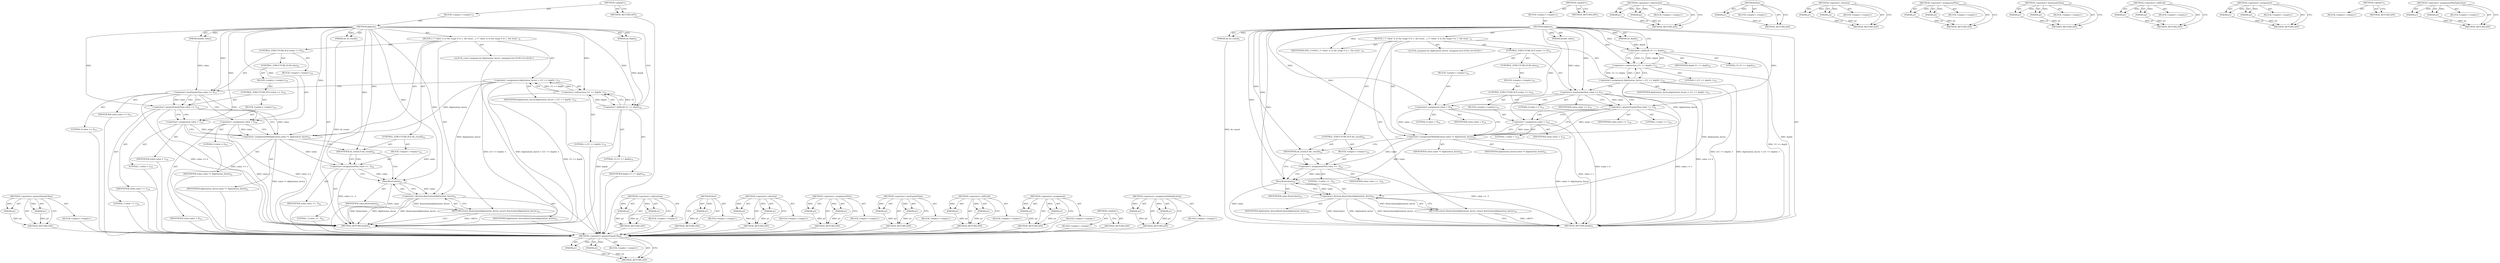 digraph "&lt;operator&gt;.assignmentMultiplication" {
vulnerable_95 [label=<(METHOD,&lt;operator&gt;.greaterEqualsThan)>];
vulnerable_96 [label=<(PARAM,p1)>];
vulnerable_97 [label=<(PARAM,p2)>];
vulnerable_98 [label=<(BLOCK,&lt;empty&gt;,&lt;empty&gt;)>];
vulnerable_99 [label=<(METHOD_RETURN,ANY)>];
vulnerable_6 [label=<(METHOD,&lt;global&gt;)<SUB>1</SUB>>];
vulnerable_7 [label=<(BLOCK,&lt;empty&gt;,&lt;empty&gt;)<SUB>1</SUB>>];
vulnerable_8 [label=<(METHOD,digitize)<SUB>1</SUB>>];
vulnerable_9 [label=<(PARAM,double value)<SUB>1</SUB>>];
vulnerable_10 [label=<(PARAM,int depth)<SUB>1</SUB>>];
vulnerable_11 [label=<(PARAM,int do_round)<SUB>1</SUB>>];
vulnerable_12 [label=<(BLOCK,{
 /* 'value' is in the range 0 to 1, the resul...,{
 /* 'value' is in the range 0 to 1, the resul...)<SUB>2</SUB>>];
vulnerable_13 [label=<(IDENTIFIER,PNG_CONST,{
 /* 'value' is in the range 0 to 1, the resul...)<SUB>10</SUB>>];
vulnerable_14 [label="<(LOCAL,unsigned int digitization_factor: unsigned int)<SUB>10</SUB>>"];
vulnerable_15 [label=<(&lt;operator&gt;.assignment,digitization_factor = (1U &lt;&lt; depth) -1)<SUB>10</SUB>>];
vulnerable_16 [label=<(IDENTIFIER,digitization_factor,digitization_factor = (1U &lt;&lt; depth) -1)<SUB>10</SUB>>];
vulnerable_17 [label=<(&lt;operator&gt;.subtraction,(1U &lt;&lt; depth) -1)<SUB>10</SUB>>];
vulnerable_18 [label=<(&lt;operator&gt;.shiftLeft,1U &lt;&lt; depth)<SUB>10</SUB>>];
vulnerable_19 [label=<(LITERAL,1U,1U &lt;&lt; depth)<SUB>10</SUB>>];
vulnerable_20 [label=<(IDENTIFIER,depth,1U &lt;&lt; depth)<SUB>10</SUB>>];
vulnerable_21 [label=<(LITERAL,1,(1U &lt;&lt; depth) -1)<SUB>10</SUB>>];
vulnerable_22 [label=<(CONTROL_STRUCTURE,IF,if (value &lt;= 0))<SUB>15</SUB>>];
vulnerable_23 [label=<(&lt;operator&gt;.lessEqualsThan,value &lt;= 0)<SUB>15</SUB>>];
vulnerable_24 [label=<(IDENTIFIER,value,value &lt;= 0)<SUB>15</SUB>>];
vulnerable_25 [label=<(LITERAL,0,value &lt;= 0)<SUB>15</SUB>>];
vulnerable_26 [label=<(BLOCK,&lt;empty&gt;,&lt;empty&gt;)<SUB>16</SUB>>];
vulnerable_27 [label=<(&lt;operator&gt;.assignment,value = 0)<SUB>16</SUB>>];
vulnerable_28 [label=<(IDENTIFIER,value,value = 0)<SUB>16</SUB>>];
vulnerable_29 [label=<(LITERAL,0,value = 0)<SUB>16</SUB>>];
vulnerable_30 [label=<(CONTROL_STRUCTURE,ELSE,else)<SUB>18</SUB>>];
vulnerable_31 [label=<(BLOCK,&lt;empty&gt;,&lt;empty&gt;)<SUB>18</SUB>>];
vulnerable_32 [label=<(CONTROL_STRUCTURE,IF,if (value &gt;= 1))<SUB>18</SUB>>];
vulnerable_33 [label=<(&lt;operator&gt;.greaterEqualsThan,value &gt;= 1)<SUB>18</SUB>>];
vulnerable_34 [label=<(IDENTIFIER,value,value &gt;= 1)<SUB>18</SUB>>];
vulnerable_35 [label=<(LITERAL,1,value &gt;= 1)<SUB>18</SUB>>];
vulnerable_36 [label=<(BLOCK,&lt;empty&gt;,&lt;empty&gt;)<SUB>19</SUB>>];
vulnerable_37 [label=<(&lt;operator&gt;.assignment,value = 1)<SUB>19</SUB>>];
vulnerable_38 [label=<(IDENTIFIER,value,value = 1)<SUB>19</SUB>>];
vulnerable_39 [label=<(LITERAL,1,value = 1)<SUB>19</SUB>>];
vulnerable_40 [label=<(&lt;operator&gt;.assignmentMultiplication,value *= digitization_factor)<SUB>21</SUB>>];
vulnerable_41 [label=<(IDENTIFIER,value,value *= digitization_factor)<SUB>21</SUB>>];
vulnerable_42 [label=<(IDENTIFIER,digitization_factor,value *= digitization_factor)<SUB>21</SUB>>];
vulnerable_43 [label=<(CONTROL_STRUCTURE,IF,if (do_round))<SUB>22</SUB>>];
vulnerable_44 [label=<(IDENTIFIER,do_round,if (do_round))<SUB>22</SUB>>];
vulnerable_45 [label=<(BLOCK,&lt;empty&gt;,&lt;empty&gt;)<SUB>22</SUB>>];
vulnerable_46 [label=<(&lt;operator&gt;.assignmentPlus,value += .5)<SUB>22</SUB>>];
vulnerable_47 [label=<(IDENTIFIER,value,value += .5)<SUB>22</SUB>>];
vulnerable_48 [label=<(LITERAL,.5,value += .5)<SUB>22</SUB>>];
vulnerable_49 [label=<(RETURN,return floor(value)/digitization_factor;,return floor(value)/digitization_factor;)<SUB>23</SUB>>];
vulnerable_50 [label=<(&lt;operator&gt;.division,floor(value)/digitization_factor)<SUB>23</SUB>>];
vulnerable_51 [label=<(floor,floor(value))<SUB>23</SUB>>];
vulnerable_52 [label=<(IDENTIFIER,value,floor(value))<SUB>23</SUB>>];
vulnerable_53 [label=<(IDENTIFIER,digitization_factor,floor(value)/digitization_factor)<SUB>23</SUB>>];
vulnerable_54 [label=<(METHOD_RETURN,double)<SUB>1</SUB>>];
vulnerable_56 [label=<(METHOD_RETURN,ANY)<SUB>1</SUB>>];
vulnerable_80 [label=<(METHOD,&lt;operator&gt;.subtraction)>];
vulnerable_81 [label=<(PARAM,p1)>];
vulnerable_82 [label=<(PARAM,p2)>];
vulnerable_83 [label=<(BLOCK,&lt;empty&gt;,&lt;empty&gt;)>];
vulnerable_84 [label=<(METHOD_RETURN,ANY)>];
vulnerable_115 [label=<(METHOD,floor)>];
vulnerable_116 [label=<(PARAM,p1)>];
vulnerable_117 [label=<(BLOCK,&lt;empty&gt;,&lt;empty&gt;)>];
vulnerable_118 [label=<(METHOD_RETURN,ANY)>];
vulnerable_110 [label=<(METHOD,&lt;operator&gt;.division)>];
vulnerable_111 [label=<(PARAM,p1)>];
vulnerable_112 [label=<(PARAM,p2)>];
vulnerable_113 [label=<(BLOCK,&lt;empty&gt;,&lt;empty&gt;)>];
vulnerable_114 [label=<(METHOD_RETURN,ANY)>];
vulnerable_105 [label=<(METHOD,&lt;operator&gt;.assignmentPlus)>];
vulnerable_106 [label=<(PARAM,p1)>];
vulnerable_107 [label=<(PARAM,p2)>];
vulnerable_108 [label=<(BLOCK,&lt;empty&gt;,&lt;empty&gt;)>];
vulnerable_109 [label=<(METHOD_RETURN,ANY)>];
vulnerable_90 [label=<(METHOD,&lt;operator&gt;.lessEqualsThan)>];
vulnerable_91 [label=<(PARAM,p1)>];
vulnerable_92 [label=<(PARAM,p2)>];
vulnerable_93 [label=<(BLOCK,&lt;empty&gt;,&lt;empty&gt;)>];
vulnerable_94 [label=<(METHOD_RETURN,ANY)>];
vulnerable_85 [label=<(METHOD,&lt;operator&gt;.shiftLeft)>];
vulnerable_86 [label=<(PARAM,p1)>];
vulnerable_87 [label=<(PARAM,p2)>];
vulnerable_88 [label=<(BLOCK,&lt;empty&gt;,&lt;empty&gt;)>];
vulnerable_89 [label=<(METHOD_RETURN,ANY)>];
vulnerable_75 [label=<(METHOD,&lt;operator&gt;.assignment)>];
vulnerable_76 [label=<(PARAM,p1)>];
vulnerable_77 [label=<(PARAM,p2)>];
vulnerable_78 [label=<(BLOCK,&lt;empty&gt;,&lt;empty&gt;)>];
vulnerable_79 [label=<(METHOD_RETURN,ANY)>];
vulnerable_69 [label=<(METHOD,&lt;global&gt;)<SUB>1</SUB>>];
vulnerable_70 [label=<(BLOCK,&lt;empty&gt;,&lt;empty&gt;)>];
vulnerable_71 [label=<(METHOD_RETURN,ANY)>];
vulnerable_100 [label=<(METHOD,&lt;operator&gt;.assignmentMultiplication)>];
vulnerable_101 [label=<(PARAM,p1)>];
vulnerable_102 [label=<(PARAM,p2)>];
vulnerable_103 [label=<(BLOCK,&lt;empty&gt;,&lt;empty&gt;)>];
vulnerable_104 [label=<(METHOD_RETURN,ANY)>];
fixed_94 [label=<(METHOD,&lt;operator&gt;.greaterEqualsThan)>];
fixed_95 [label=<(PARAM,p1)>];
fixed_96 [label=<(PARAM,p2)>];
fixed_97 [label=<(BLOCK,&lt;empty&gt;,&lt;empty&gt;)>];
fixed_98 [label=<(METHOD_RETURN,ANY)>];
fixed_6 [label=<(METHOD,&lt;global&gt;)<SUB>1</SUB>>];
fixed_7 [label=<(BLOCK,&lt;empty&gt;,&lt;empty&gt;)<SUB>1</SUB>>];
fixed_8 [label=<(METHOD,digitize)<SUB>1</SUB>>];
fixed_9 [label=<(PARAM,double value)<SUB>1</SUB>>];
fixed_10 [label=<(PARAM,int depth)<SUB>1</SUB>>];
fixed_11 [label=<(PARAM,int do_round)<SUB>1</SUB>>];
fixed_12 [label=<(BLOCK,{
 /* 'value' is in the range 0 to 1, the resul...,{
 /* 'value' is in the range 0 to 1, the resul...)<SUB>2</SUB>>];
fixed_13 [label="<(LOCAL,const unsigned int digitization_factor: unsigned int)<SUB>10</SUB>>"];
fixed_14 [label=<(&lt;operator&gt;.assignment,digitization_factor = (1U &lt;&lt; depth) -1)<SUB>10</SUB>>];
fixed_15 [label=<(IDENTIFIER,digitization_factor,digitization_factor = (1U &lt;&lt; depth) -1)<SUB>10</SUB>>];
fixed_16 [label=<(&lt;operator&gt;.subtraction,(1U &lt;&lt; depth) -1)<SUB>10</SUB>>];
fixed_17 [label=<(&lt;operator&gt;.shiftLeft,1U &lt;&lt; depth)<SUB>10</SUB>>];
fixed_18 [label=<(LITERAL,1U,1U &lt;&lt; depth)<SUB>10</SUB>>];
fixed_19 [label=<(IDENTIFIER,depth,1U &lt;&lt; depth)<SUB>10</SUB>>];
fixed_20 [label=<(LITERAL,1,(1U &lt;&lt; depth) -1)<SUB>10</SUB>>];
fixed_21 [label=<(CONTROL_STRUCTURE,IF,if (value &lt;= 0))<SUB>15</SUB>>];
fixed_22 [label=<(&lt;operator&gt;.lessEqualsThan,value &lt;= 0)<SUB>15</SUB>>];
fixed_23 [label=<(IDENTIFIER,value,value &lt;= 0)<SUB>15</SUB>>];
fixed_24 [label=<(LITERAL,0,value &lt;= 0)<SUB>15</SUB>>];
fixed_25 [label=<(BLOCK,&lt;empty&gt;,&lt;empty&gt;)<SUB>16</SUB>>];
fixed_26 [label=<(&lt;operator&gt;.assignment,value = 0)<SUB>16</SUB>>];
fixed_27 [label=<(IDENTIFIER,value,value = 0)<SUB>16</SUB>>];
fixed_28 [label=<(LITERAL,0,value = 0)<SUB>16</SUB>>];
fixed_29 [label=<(CONTROL_STRUCTURE,ELSE,else)<SUB>18</SUB>>];
fixed_30 [label=<(BLOCK,&lt;empty&gt;,&lt;empty&gt;)<SUB>18</SUB>>];
fixed_31 [label=<(CONTROL_STRUCTURE,IF,if (value &gt;= 1))<SUB>18</SUB>>];
fixed_32 [label=<(&lt;operator&gt;.greaterEqualsThan,value &gt;= 1)<SUB>18</SUB>>];
fixed_33 [label=<(IDENTIFIER,value,value &gt;= 1)<SUB>18</SUB>>];
fixed_34 [label=<(LITERAL,1,value &gt;= 1)<SUB>18</SUB>>];
fixed_35 [label=<(BLOCK,&lt;empty&gt;,&lt;empty&gt;)<SUB>19</SUB>>];
fixed_36 [label=<(&lt;operator&gt;.assignment,value = 1)<SUB>19</SUB>>];
fixed_37 [label=<(IDENTIFIER,value,value = 1)<SUB>19</SUB>>];
fixed_38 [label=<(LITERAL,1,value = 1)<SUB>19</SUB>>];
fixed_39 [label=<(&lt;operator&gt;.assignmentMultiplication,value *= digitization_factor)<SUB>21</SUB>>];
fixed_40 [label=<(IDENTIFIER,value,value *= digitization_factor)<SUB>21</SUB>>];
fixed_41 [label=<(IDENTIFIER,digitization_factor,value *= digitization_factor)<SUB>21</SUB>>];
fixed_42 [label=<(CONTROL_STRUCTURE,IF,if (do_round))<SUB>22</SUB>>];
fixed_43 [label=<(IDENTIFIER,do_round,if (do_round))<SUB>22</SUB>>];
fixed_44 [label=<(BLOCK,&lt;empty&gt;,&lt;empty&gt;)<SUB>22</SUB>>];
fixed_45 [label=<(&lt;operator&gt;.assignmentPlus,value += .5)<SUB>22</SUB>>];
fixed_46 [label=<(IDENTIFIER,value,value += .5)<SUB>22</SUB>>];
fixed_47 [label=<(LITERAL,.5,value += .5)<SUB>22</SUB>>];
fixed_48 [label=<(RETURN,return floor(value)/digitization_factor;,return floor(value)/digitization_factor;)<SUB>23</SUB>>];
fixed_49 [label=<(&lt;operator&gt;.division,floor(value)/digitization_factor)<SUB>23</SUB>>];
fixed_50 [label=<(floor,floor(value))<SUB>23</SUB>>];
fixed_51 [label=<(IDENTIFIER,value,floor(value))<SUB>23</SUB>>];
fixed_52 [label=<(IDENTIFIER,digitization_factor,floor(value)/digitization_factor)<SUB>23</SUB>>];
fixed_53 [label=<(METHOD_RETURN,double)<SUB>1</SUB>>];
fixed_55 [label=<(METHOD_RETURN,ANY)<SUB>1</SUB>>];
fixed_79 [label=<(METHOD,&lt;operator&gt;.subtraction)>];
fixed_80 [label=<(PARAM,p1)>];
fixed_81 [label=<(PARAM,p2)>];
fixed_82 [label=<(BLOCK,&lt;empty&gt;,&lt;empty&gt;)>];
fixed_83 [label=<(METHOD_RETURN,ANY)>];
fixed_114 [label=<(METHOD,floor)>];
fixed_115 [label=<(PARAM,p1)>];
fixed_116 [label=<(BLOCK,&lt;empty&gt;,&lt;empty&gt;)>];
fixed_117 [label=<(METHOD_RETURN,ANY)>];
fixed_109 [label=<(METHOD,&lt;operator&gt;.division)>];
fixed_110 [label=<(PARAM,p1)>];
fixed_111 [label=<(PARAM,p2)>];
fixed_112 [label=<(BLOCK,&lt;empty&gt;,&lt;empty&gt;)>];
fixed_113 [label=<(METHOD_RETURN,ANY)>];
fixed_104 [label=<(METHOD,&lt;operator&gt;.assignmentPlus)>];
fixed_105 [label=<(PARAM,p1)>];
fixed_106 [label=<(PARAM,p2)>];
fixed_107 [label=<(BLOCK,&lt;empty&gt;,&lt;empty&gt;)>];
fixed_108 [label=<(METHOD_RETURN,ANY)>];
fixed_89 [label=<(METHOD,&lt;operator&gt;.lessEqualsThan)>];
fixed_90 [label=<(PARAM,p1)>];
fixed_91 [label=<(PARAM,p2)>];
fixed_92 [label=<(BLOCK,&lt;empty&gt;,&lt;empty&gt;)>];
fixed_93 [label=<(METHOD_RETURN,ANY)>];
fixed_84 [label=<(METHOD,&lt;operator&gt;.shiftLeft)>];
fixed_85 [label=<(PARAM,p1)>];
fixed_86 [label=<(PARAM,p2)>];
fixed_87 [label=<(BLOCK,&lt;empty&gt;,&lt;empty&gt;)>];
fixed_88 [label=<(METHOD_RETURN,ANY)>];
fixed_74 [label=<(METHOD,&lt;operator&gt;.assignment)>];
fixed_75 [label=<(PARAM,p1)>];
fixed_76 [label=<(PARAM,p2)>];
fixed_77 [label=<(BLOCK,&lt;empty&gt;,&lt;empty&gt;)>];
fixed_78 [label=<(METHOD_RETURN,ANY)>];
fixed_68 [label=<(METHOD,&lt;global&gt;)<SUB>1</SUB>>];
fixed_69 [label=<(BLOCK,&lt;empty&gt;,&lt;empty&gt;)>];
fixed_70 [label=<(METHOD_RETURN,ANY)>];
fixed_99 [label=<(METHOD,&lt;operator&gt;.assignmentMultiplication)>];
fixed_100 [label=<(PARAM,p1)>];
fixed_101 [label=<(PARAM,p2)>];
fixed_102 [label=<(BLOCK,&lt;empty&gt;,&lt;empty&gt;)>];
fixed_103 [label=<(METHOD_RETURN,ANY)>];
vulnerable_95 -> vulnerable_96  [key=0, label="AST: "];
vulnerable_95 -> vulnerable_96  [key=1, label="DDG: "];
vulnerable_95 -> vulnerable_98  [key=0, label="AST: "];
vulnerable_95 -> vulnerable_97  [key=0, label="AST: "];
vulnerable_95 -> vulnerable_97  [key=1, label="DDG: "];
vulnerable_95 -> vulnerable_99  [key=0, label="AST: "];
vulnerable_95 -> vulnerable_99  [key=1, label="CFG: "];
vulnerable_96 -> vulnerable_99  [key=0, label="DDG: p1"];
vulnerable_97 -> vulnerable_99  [key=0, label="DDG: p2"];
vulnerable_6 -> vulnerable_7  [key=0, label="AST: "];
vulnerable_6 -> vulnerable_56  [key=0, label="AST: "];
vulnerable_6 -> vulnerable_56  [key=1, label="CFG: "];
vulnerable_7 -> vulnerable_8  [key=0, label="AST: "];
vulnerable_8 -> vulnerable_9  [key=0, label="AST: "];
vulnerable_8 -> vulnerable_9  [key=1, label="DDG: "];
vulnerable_8 -> vulnerable_10  [key=0, label="AST: "];
vulnerable_8 -> vulnerable_10  [key=1, label="DDG: "];
vulnerable_8 -> vulnerable_11  [key=0, label="AST: "];
vulnerable_8 -> vulnerable_11  [key=1, label="DDG: "];
vulnerable_8 -> vulnerable_12  [key=0, label="AST: "];
vulnerable_8 -> vulnerable_54  [key=0, label="AST: "];
vulnerable_8 -> vulnerable_18  [key=0, label="CFG: "];
vulnerable_8 -> vulnerable_18  [key=1, label="DDG: "];
vulnerable_8 -> vulnerable_13  [key=0, label="DDG: "];
vulnerable_8 -> vulnerable_40  [key=0, label="DDG: "];
vulnerable_8 -> vulnerable_44  [key=0, label="DDG: "];
vulnerable_8 -> vulnerable_17  [key=0, label="DDG: "];
vulnerable_8 -> vulnerable_23  [key=0, label="DDG: "];
vulnerable_8 -> vulnerable_27  [key=0, label="DDG: "];
vulnerable_8 -> vulnerable_46  [key=0, label="DDG: "];
vulnerable_8 -> vulnerable_50  [key=0, label="DDG: "];
vulnerable_8 -> vulnerable_51  [key=0, label="DDG: "];
vulnerable_8 -> vulnerable_33  [key=0, label="DDG: "];
vulnerable_8 -> vulnerable_37  [key=0, label="DDG: "];
vulnerable_9 -> vulnerable_23  [key=0, label="DDG: value"];
vulnerable_10 -> vulnerable_18  [key=0, label="DDG: depth"];
vulnerable_11 -> vulnerable_54  [key=0, label="DDG: do_round"];
vulnerable_12 -> vulnerable_13  [key=0, label="AST: "];
vulnerable_12 -> vulnerable_14  [key=0, label="AST: "];
vulnerable_12 -> vulnerable_15  [key=0, label="AST: "];
vulnerable_12 -> vulnerable_22  [key=0, label="AST: "];
vulnerable_12 -> vulnerable_40  [key=0, label="AST: "];
vulnerable_12 -> vulnerable_43  [key=0, label="AST: "];
vulnerable_12 -> vulnerable_49  [key=0, label="AST: "];
vulnerable_15 -> vulnerable_16  [key=0, label="AST: "];
vulnerable_15 -> vulnerable_17  [key=0, label="AST: "];
vulnerable_15 -> vulnerable_23  [key=0, label="CFG: "];
vulnerable_15 -> vulnerable_54  [key=0, label="DDG: (1U &lt;&lt; depth) -1"];
vulnerable_15 -> vulnerable_54  [key=1, label="DDG: digitization_factor = (1U &lt;&lt; depth) -1"];
vulnerable_15 -> vulnerable_40  [key=0, label="DDG: digitization_factor"];
vulnerable_15 -> vulnerable_50  [key=0, label="DDG: digitization_factor"];
vulnerable_17 -> vulnerable_18  [key=0, label="AST: "];
vulnerable_17 -> vulnerable_21  [key=0, label="AST: "];
vulnerable_17 -> vulnerable_15  [key=0, label="CFG: "];
vulnerable_17 -> vulnerable_15  [key=1, label="DDG: 1U &lt;&lt; depth"];
vulnerable_17 -> vulnerable_15  [key=2, label="DDG: 1"];
vulnerable_17 -> vulnerable_54  [key=0, label="DDG: 1U &lt;&lt; depth"];
vulnerable_18 -> vulnerable_19  [key=0, label="AST: "];
vulnerable_18 -> vulnerable_20  [key=0, label="AST: "];
vulnerable_18 -> vulnerable_17  [key=0, label="CFG: "];
vulnerable_18 -> vulnerable_17  [key=1, label="DDG: 1U"];
vulnerable_18 -> vulnerable_17  [key=2, label="DDG: depth"];
vulnerable_18 -> vulnerable_54  [key=0, label="DDG: depth"];
vulnerable_22 -> vulnerable_23  [key=0, label="AST: "];
vulnerable_22 -> vulnerable_26  [key=0, label="AST: "];
vulnerable_22 -> vulnerable_30  [key=0, label="AST: "];
vulnerable_23 -> vulnerable_24  [key=0, label="AST: "];
vulnerable_23 -> vulnerable_25  [key=0, label="AST: "];
vulnerable_23 -> vulnerable_27  [key=0, label="CFG: "];
vulnerable_23 -> vulnerable_27  [key=1, label="CDG: "];
vulnerable_23 -> vulnerable_33  [key=0, label="CFG: "];
vulnerable_23 -> vulnerable_33  [key=1, label="DDG: value"];
vulnerable_23 -> vulnerable_33  [key=2, label="CDG: "];
vulnerable_23 -> vulnerable_54  [key=0, label="DDG: value &lt;= 0"];
vulnerable_26 -> vulnerable_27  [key=0, label="AST: "];
vulnerable_27 -> vulnerable_28  [key=0, label="AST: "];
vulnerable_27 -> vulnerable_29  [key=0, label="AST: "];
vulnerable_27 -> vulnerable_40  [key=0, label="CFG: "];
vulnerable_27 -> vulnerable_40  [key=1, label="DDG: value"];
vulnerable_27 -> vulnerable_54  [key=0, label="DDG: value = 0"];
vulnerable_30 -> vulnerable_31  [key=0, label="AST: "];
vulnerable_31 -> vulnerable_32  [key=0, label="AST: "];
vulnerable_32 -> vulnerable_33  [key=0, label="AST: "];
vulnerable_32 -> vulnerable_36  [key=0, label="AST: "];
vulnerable_33 -> vulnerable_34  [key=0, label="AST: "];
vulnerable_33 -> vulnerable_35  [key=0, label="AST: "];
vulnerable_33 -> vulnerable_37  [key=0, label="CFG: "];
vulnerable_33 -> vulnerable_37  [key=1, label="CDG: "];
vulnerable_33 -> vulnerable_40  [key=0, label="CFG: "];
vulnerable_33 -> vulnerable_40  [key=1, label="DDG: value"];
vulnerable_33 -> vulnerable_54  [key=0, label="DDG: value &gt;= 1"];
vulnerable_36 -> vulnerable_37  [key=0, label="AST: "];
vulnerable_37 -> vulnerable_38  [key=0, label="AST: "];
vulnerable_37 -> vulnerable_39  [key=0, label="AST: "];
vulnerable_37 -> vulnerable_40  [key=0, label="CFG: "];
vulnerable_37 -> vulnerable_40  [key=1, label="DDG: value"];
vulnerable_37 -> vulnerable_54  [key=0, label="DDG: value = 1"];
vulnerable_40 -> vulnerable_41  [key=0, label="AST: "];
vulnerable_40 -> vulnerable_42  [key=0, label="AST: "];
vulnerable_40 -> vulnerable_44  [key=0, label="CFG: "];
vulnerable_40 -> vulnerable_54  [key=0, label="DDG: value *= digitization_factor"];
vulnerable_40 -> vulnerable_46  [key=0, label="DDG: value"];
vulnerable_40 -> vulnerable_51  [key=0, label="DDG: value"];
vulnerable_43 -> vulnerable_44  [key=0, label="AST: "];
vulnerable_43 -> vulnerable_45  [key=0, label="AST: "];
vulnerable_44 -> vulnerable_46  [key=0, label="CFG: "];
vulnerable_44 -> vulnerable_46  [key=1, label="CDG: "];
vulnerable_44 -> vulnerable_51  [key=0, label="CFG: "];
vulnerable_45 -> vulnerable_46  [key=0, label="AST: "];
vulnerable_46 -> vulnerable_47  [key=0, label="AST: "];
vulnerable_46 -> vulnerable_48  [key=0, label="AST: "];
vulnerable_46 -> vulnerable_51  [key=0, label="CFG: "];
vulnerable_46 -> vulnerable_51  [key=1, label="DDG: value"];
vulnerable_46 -> vulnerable_54  [key=0, label="DDG: value += .5"];
vulnerable_49 -> vulnerable_50  [key=0, label="AST: "];
vulnerable_49 -> vulnerable_54  [key=0, label="CFG: "];
vulnerable_49 -> vulnerable_54  [key=1, label="DDG: &lt;RET&gt;"];
vulnerable_50 -> vulnerable_51  [key=0, label="AST: "];
vulnerable_50 -> vulnerable_53  [key=0, label="AST: "];
vulnerable_50 -> vulnerable_49  [key=0, label="CFG: "];
vulnerable_50 -> vulnerable_49  [key=1, label="DDG: floor(value)/digitization_factor"];
vulnerable_50 -> vulnerable_54  [key=0, label="DDG: floor(value)"];
vulnerable_50 -> vulnerable_54  [key=1, label="DDG: digitization_factor"];
vulnerable_50 -> vulnerable_54  [key=2, label="DDG: floor(value)/digitization_factor"];
vulnerable_51 -> vulnerable_52  [key=0, label="AST: "];
vulnerable_51 -> vulnerable_50  [key=0, label="CFG: "];
vulnerable_51 -> vulnerable_50  [key=1, label="DDG: value"];
vulnerable_51 -> vulnerable_54  [key=0, label="DDG: value"];
vulnerable_80 -> vulnerable_81  [key=0, label="AST: "];
vulnerable_80 -> vulnerable_81  [key=1, label="DDG: "];
vulnerable_80 -> vulnerable_83  [key=0, label="AST: "];
vulnerable_80 -> vulnerable_82  [key=0, label="AST: "];
vulnerable_80 -> vulnerable_82  [key=1, label="DDG: "];
vulnerable_80 -> vulnerable_84  [key=0, label="AST: "];
vulnerable_80 -> vulnerable_84  [key=1, label="CFG: "];
vulnerable_81 -> vulnerable_84  [key=0, label="DDG: p1"];
vulnerable_82 -> vulnerable_84  [key=0, label="DDG: p2"];
vulnerable_115 -> vulnerable_116  [key=0, label="AST: "];
vulnerable_115 -> vulnerable_116  [key=1, label="DDG: "];
vulnerable_115 -> vulnerable_117  [key=0, label="AST: "];
vulnerable_115 -> vulnerable_118  [key=0, label="AST: "];
vulnerable_115 -> vulnerable_118  [key=1, label="CFG: "];
vulnerable_116 -> vulnerable_118  [key=0, label="DDG: p1"];
vulnerable_110 -> vulnerable_111  [key=0, label="AST: "];
vulnerable_110 -> vulnerable_111  [key=1, label="DDG: "];
vulnerable_110 -> vulnerable_113  [key=0, label="AST: "];
vulnerable_110 -> vulnerable_112  [key=0, label="AST: "];
vulnerable_110 -> vulnerable_112  [key=1, label="DDG: "];
vulnerable_110 -> vulnerable_114  [key=0, label="AST: "];
vulnerable_110 -> vulnerable_114  [key=1, label="CFG: "];
vulnerable_111 -> vulnerable_114  [key=0, label="DDG: p1"];
vulnerable_112 -> vulnerable_114  [key=0, label="DDG: p2"];
vulnerable_105 -> vulnerable_106  [key=0, label="AST: "];
vulnerable_105 -> vulnerable_106  [key=1, label="DDG: "];
vulnerable_105 -> vulnerable_108  [key=0, label="AST: "];
vulnerable_105 -> vulnerable_107  [key=0, label="AST: "];
vulnerable_105 -> vulnerable_107  [key=1, label="DDG: "];
vulnerable_105 -> vulnerable_109  [key=0, label="AST: "];
vulnerable_105 -> vulnerable_109  [key=1, label="CFG: "];
vulnerable_106 -> vulnerable_109  [key=0, label="DDG: p1"];
vulnerable_107 -> vulnerable_109  [key=0, label="DDG: p2"];
vulnerable_90 -> vulnerable_91  [key=0, label="AST: "];
vulnerable_90 -> vulnerable_91  [key=1, label="DDG: "];
vulnerable_90 -> vulnerable_93  [key=0, label="AST: "];
vulnerable_90 -> vulnerable_92  [key=0, label="AST: "];
vulnerable_90 -> vulnerable_92  [key=1, label="DDG: "];
vulnerable_90 -> vulnerable_94  [key=0, label="AST: "];
vulnerable_90 -> vulnerable_94  [key=1, label="CFG: "];
vulnerable_91 -> vulnerable_94  [key=0, label="DDG: p1"];
vulnerable_92 -> vulnerable_94  [key=0, label="DDG: p2"];
vulnerable_85 -> vulnerable_86  [key=0, label="AST: "];
vulnerable_85 -> vulnerable_86  [key=1, label="DDG: "];
vulnerable_85 -> vulnerable_88  [key=0, label="AST: "];
vulnerable_85 -> vulnerable_87  [key=0, label="AST: "];
vulnerable_85 -> vulnerable_87  [key=1, label="DDG: "];
vulnerable_85 -> vulnerable_89  [key=0, label="AST: "];
vulnerable_85 -> vulnerable_89  [key=1, label="CFG: "];
vulnerable_86 -> vulnerable_89  [key=0, label="DDG: p1"];
vulnerable_87 -> vulnerable_89  [key=0, label="DDG: p2"];
vulnerable_75 -> vulnerable_76  [key=0, label="AST: "];
vulnerable_75 -> vulnerable_76  [key=1, label="DDG: "];
vulnerable_75 -> vulnerable_78  [key=0, label="AST: "];
vulnerable_75 -> vulnerable_77  [key=0, label="AST: "];
vulnerable_75 -> vulnerable_77  [key=1, label="DDG: "];
vulnerable_75 -> vulnerable_79  [key=0, label="AST: "];
vulnerable_75 -> vulnerable_79  [key=1, label="CFG: "];
vulnerable_76 -> vulnerable_79  [key=0, label="DDG: p1"];
vulnerable_77 -> vulnerable_79  [key=0, label="DDG: p2"];
vulnerable_69 -> vulnerable_70  [key=0, label="AST: "];
vulnerable_69 -> vulnerable_71  [key=0, label="AST: "];
vulnerable_69 -> vulnerable_71  [key=1, label="CFG: "];
vulnerable_100 -> vulnerable_101  [key=0, label="AST: "];
vulnerable_100 -> vulnerable_101  [key=1, label="DDG: "];
vulnerable_100 -> vulnerable_103  [key=0, label="AST: "];
vulnerable_100 -> vulnerable_102  [key=0, label="AST: "];
vulnerable_100 -> vulnerable_102  [key=1, label="DDG: "];
vulnerable_100 -> vulnerable_104  [key=0, label="AST: "];
vulnerable_100 -> vulnerable_104  [key=1, label="CFG: "];
vulnerable_101 -> vulnerable_104  [key=0, label="DDG: p1"];
vulnerable_102 -> vulnerable_104  [key=0, label="DDG: p2"];
fixed_94 -> fixed_95  [key=0, label="AST: "];
fixed_94 -> fixed_95  [key=1, label="DDG: "];
fixed_94 -> fixed_97  [key=0, label="AST: "];
fixed_94 -> fixed_96  [key=0, label="AST: "];
fixed_94 -> fixed_96  [key=1, label="DDG: "];
fixed_94 -> fixed_98  [key=0, label="AST: "];
fixed_94 -> fixed_98  [key=1, label="CFG: "];
fixed_95 -> fixed_98  [key=0, label="DDG: p1"];
fixed_96 -> fixed_98  [key=0, label="DDG: p2"];
fixed_97 -> vulnerable_95  [key=0];
fixed_98 -> vulnerable_95  [key=0];
fixed_6 -> fixed_7  [key=0, label="AST: "];
fixed_6 -> fixed_55  [key=0, label="AST: "];
fixed_6 -> fixed_55  [key=1, label="CFG: "];
fixed_7 -> fixed_8  [key=0, label="AST: "];
fixed_8 -> fixed_9  [key=0, label="AST: "];
fixed_8 -> fixed_9  [key=1, label="DDG: "];
fixed_8 -> fixed_10  [key=0, label="AST: "];
fixed_8 -> fixed_10  [key=1, label="DDG: "];
fixed_8 -> fixed_11  [key=0, label="AST: "];
fixed_8 -> fixed_11  [key=1, label="DDG: "];
fixed_8 -> fixed_12  [key=0, label="AST: "];
fixed_8 -> fixed_53  [key=0, label="AST: "];
fixed_8 -> fixed_17  [key=0, label="CFG: "];
fixed_8 -> fixed_17  [key=1, label="DDG: "];
fixed_8 -> fixed_39  [key=0, label="DDG: "];
fixed_8 -> fixed_43  [key=0, label="DDG: "];
fixed_8 -> fixed_16  [key=0, label="DDG: "];
fixed_8 -> fixed_22  [key=0, label="DDG: "];
fixed_8 -> fixed_26  [key=0, label="DDG: "];
fixed_8 -> fixed_45  [key=0, label="DDG: "];
fixed_8 -> fixed_49  [key=0, label="DDG: "];
fixed_8 -> fixed_50  [key=0, label="DDG: "];
fixed_8 -> fixed_32  [key=0, label="DDG: "];
fixed_8 -> fixed_36  [key=0, label="DDG: "];
fixed_9 -> fixed_22  [key=0, label="DDG: value"];
fixed_10 -> fixed_17  [key=0, label="DDG: depth"];
fixed_11 -> fixed_53  [key=0, label="DDG: do_round"];
fixed_12 -> fixed_13  [key=0, label="AST: "];
fixed_12 -> fixed_14  [key=0, label="AST: "];
fixed_12 -> fixed_21  [key=0, label="AST: "];
fixed_12 -> fixed_39  [key=0, label="AST: "];
fixed_12 -> fixed_42  [key=0, label="AST: "];
fixed_12 -> fixed_48  [key=0, label="AST: "];
fixed_13 -> vulnerable_95  [key=0];
fixed_14 -> fixed_15  [key=0, label="AST: "];
fixed_14 -> fixed_16  [key=0, label="AST: "];
fixed_14 -> fixed_22  [key=0, label="CFG: "];
fixed_14 -> fixed_53  [key=0, label="DDG: (1U &lt;&lt; depth) -1"];
fixed_14 -> fixed_53  [key=1, label="DDG: digitization_factor = (1U &lt;&lt; depth) -1"];
fixed_14 -> fixed_39  [key=0, label="DDG: digitization_factor"];
fixed_14 -> fixed_49  [key=0, label="DDG: digitization_factor"];
fixed_15 -> vulnerable_95  [key=0];
fixed_16 -> fixed_17  [key=0, label="AST: "];
fixed_16 -> fixed_20  [key=0, label="AST: "];
fixed_16 -> fixed_14  [key=0, label="CFG: "];
fixed_16 -> fixed_14  [key=1, label="DDG: 1U &lt;&lt; depth"];
fixed_16 -> fixed_14  [key=2, label="DDG: 1"];
fixed_16 -> fixed_53  [key=0, label="DDG: 1U &lt;&lt; depth"];
fixed_17 -> fixed_18  [key=0, label="AST: "];
fixed_17 -> fixed_19  [key=0, label="AST: "];
fixed_17 -> fixed_16  [key=0, label="CFG: "];
fixed_17 -> fixed_16  [key=1, label="DDG: 1U"];
fixed_17 -> fixed_16  [key=2, label="DDG: depth"];
fixed_17 -> fixed_53  [key=0, label="DDG: depth"];
fixed_18 -> vulnerable_95  [key=0];
fixed_19 -> vulnerable_95  [key=0];
fixed_20 -> vulnerable_95  [key=0];
fixed_21 -> fixed_22  [key=0, label="AST: "];
fixed_21 -> fixed_25  [key=0, label="AST: "];
fixed_21 -> fixed_29  [key=0, label="AST: "];
fixed_22 -> fixed_23  [key=0, label="AST: "];
fixed_22 -> fixed_24  [key=0, label="AST: "];
fixed_22 -> fixed_26  [key=0, label="CFG: "];
fixed_22 -> fixed_26  [key=1, label="CDG: "];
fixed_22 -> fixed_32  [key=0, label="CFG: "];
fixed_22 -> fixed_32  [key=1, label="DDG: value"];
fixed_22 -> fixed_32  [key=2, label="CDG: "];
fixed_22 -> fixed_53  [key=0, label="DDG: value &lt;= 0"];
fixed_23 -> vulnerable_95  [key=0];
fixed_24 -> vulnerable_95  [key=0];
fixed_25 -> fixed_26  [key=0, label="AST: "];
fixed_26 -> fixed_27  [key=0, label="AST: "];
fixed_26 -> fixed_28  [key=0, label="AST: "];
fixed_26 -> fixed_39  [key=0, label="CFG: "];
fixed_26 -> fixed_39  [key=1, label="DDG: value"];
fixed_26 -> fixed_53  [key=0, label="DDG: value = 0"];
fixed_27 -> vulnerable_95  [key=0];
fixed_28 -> vulnerable_95  [key=0];
fixed_29 -> fixed_30  [key=0, label="AST: "];
fixed_30 -> fixed_31  [key=0, label="AST: "];
fixed_31 -> fixed_32  [key=0, label="AST: "];
fixed_31 -> fixed_35  [key=0, label="AST: "];
fixed_32 -> fixed_33  [key=0, label="AST: "];
fixed_32 -> fixed_34  [key=0, label="AST: "];
fixed_32 -> fixed_36  [key=0, label="CFG: "];
fixed_32 -> fixed_36  [key=1, label="CDG: "];
fixed_32 -> fixed_39  [key=0, label="CFG: "];
fixed_32 -> fixed_39  [key=1, label="DDG: value"];
fixed_32 -> fixed_53  [key=0, label="DDG: value &gt;= 1"];
fixed_33 -> vulnerable_95  [key=0];
fixed_34 -> vulnerable_95  [key=0];
fixed_35 -> fixed_36  [key=0, label="AST: "];
fixed_36 -> fixed_37  [key=0, label="AST: "];
fixed_36 -> fixed_38  [key=0, label="AST: "];
fixed_36 -> fixed_39  [key=0, label="CFG: "];
fixed_36 -> fixed_39  [key=1, label="DDG: value"];
fixed_36 -> fixed_53  [key=0, label="DDG: value = 1"];
fixed_37 -> vulnerable_95  [key=0];
fixed_38 -> vulnerable_95  [key=0];
fixed_39 -> fixed_40  [key=0, label="AST: "];
fixed_39 -> fixed_41  [key=0, label="AST: "];
fixed_39 -> fixed_43  [key=0, label="CFG: "];
fixed_39 -> fixed_53  [key=0, label="DDG: value *= digitization_factor"];
fixed_39 -> fixed_45  [key=0, label="DDG: value"];
fixed_39 -> fixed_50  [key=0, label="DDG: value"];
fixed_40 -> vulnerable_95  [key=0];
fixed_41 -> vulnerable_95  [key=0];
fixed_42 -> fixed_43  [key=0, label="AST: "];
fixed_42 -> fixed_44  [key=0, label="AST: "];
fixed_43 -> fixed_45  [key=0, label="CFG: "];
fixed_43 -> fixed_45  [key=1, label="CDG: "];
fixed_43 -> fixed_50  [key=0, label="CFG: "];
fixed_44 -> fixed_45  [key=0, label="AST: "];
fixed_45 -> fixed_46  [key=0, label="AST: "];
fixed_45 -> fixed_47  [key=0, label="AST: "];
fixed_45 -> fixed_50  [key=0, label="CFG: "];
fixed_45 -> fixed_50  [key=1, label="DDG: value"];
fixed_45 -> fixed_53  [key=0, label="DDG: value += .5"];
fixed_46 -> vulnerable_95  [key=0];
fixed_47 -> vulnerable_95  [key=0];
fixed_48 -> fixed_49  [key=0, label="AST: "];
fixed_48 -> fixed_53  [key=0, label="CFG: "];
fixed_48 -> fixed_53  [key=1, label="DDG: &lt;RET&gt;"];
fixed_49 -> fixed_50  [key=0, label="AST: "];
fixed_49 -> fixed_52  [key=0, label="AST: "];
fixed_49 -> fixed_48  [key=0, label="CFG: "];
fixed_49 -> fixed_48  [key=1, label="DDG: floor(value)/digitization_factor"];
fixed_49 -> fixed_53  [key=0, label="DDG: floor(value)"];
fixed_49 -> fixed_53  [key=1, label="DDG: digitization_factor"];
fixed_49 -> fixed_53  [key=2, label="DDG: floor(value)/digitization_factor"];
fixed_50 -> fixed_51  [key=0, label="AST: "];
fixed_50 -> fixed_49  [key=0, label="CFG: "];
fixed_50 -> fixed_49  [key=1, label="DDG: value"];
fixed_50 -> fixed_53  [key=0, label="DDG: value"];
fixed_51 -> vulnerable_95  [key=0];
fixed_52 -> vulnerable_95  [key=0];
fixed_53 -> vulnerable_95  [key=0];
fixed_55 -> vulnerable_95  [key=0];
fixed_79 -> fixed_80  [key=0, label="AST: "];
fixed_79 -> fixed_80  [key=1, label="DDG: "];
fixed_79 -> fixed_82  [key=0, label="AST: "];
fixed_79 -> fixed_81  [key=0, label="AST: "];
fixed_79 -> fixed_81  [key=1, label="DDG: "];
fixed_79 -> fixed_83  [key=0, label="AST: "];
fixed_79 -> fixed_83  [key=1, label="CFG: "];
fixed_80 -> fixed_83  [key=0, label="DDG: p1"];
fixed_81 -> fixed_83  [key=0, label="DDG: p2"];
fixed_82 -> vulnerable_95  [key=0];
fixed_83 -> vulnerable_95  [key=0];
fixed_114 -> fixed_115  [key=0, label="AST: "];
fixed_114 -> fixed_115  [key=1, label="DDG: "];
fixed_114 -> fixed_116  [key=0, label="AST: "];
fixed_114 -> fixed_117  [key=0, label="AST: "];
fixed_114 -> fixed_117  [key=1, label="CFG: "];
fixed_115 -> fixed_117  [key=0, label="DDG: p1"];
fixed_116 -> vulnerable_95  [key=0];
fixed_117 -> vulnerable_95  [key=0];
fixed_109 -> fixed_110  [key=0, label="AST: "];
fixed_109 -> fixed_110  [key=1, label="DDG: "];
fixed_109 -> fixed_112  [key=0, label="AST: "];
fixed_109 -> fixed_111  [key=0, label="AST: "];
fixed_109 -> fixed_111  [key=1, label="DDG: "];
fixed_109 -> fixed_113  [key=0, label="AST: "];
fixed_109 -> fixed_113  [key=1, label="CFG: "];
fixed_110 -> fixed_113  [key=0, label="DDG: p1"];
fixed_111 -> fixed_113  [key=0, label="DDG: p2"];
fixed_112 -> vulnerable_95  [key=0];
fixed_113 -> vulnerable_95  [key=0];
fixed_104 -> fixed_105  [key=0, label="AST: "];
fixed_104 -> fixed_105  [key=1, label="DDG: "];
fixed_104 -> fixed_107  [key=0, label="AST: "];
fixed_104 -> fixed_106  [key=0, label="AST: "];
fixed_104 -> fixed_106  [key=1, label="DDG: "];
fixed_104 -> fixed_108  [key=0, label="AST: "];
fixed_104 -> fixed_108  [key=1, label="CFG: "];
fixed_105 -> fixed_108  [key=0, label="DDG: p1"];
fixed_106 -> fixed_108  [key=0, label="DDG: p2"];
fixed_107 -> vulnerable_95  [key=0];
fixed_108 -> vulnerable_95  [key=0];
fixed_89 -> fixed_90  [key=0, label="AST: "];
fixed_89 -> fixed_90  [key=1, label="DDG: "];
fixed_89 -> fixed_92  [key=0, label="AST: "];
fixed_89 -> fixed_91  [key=0, label="AST: "];
fixed_89 -> fixed_91  [key=1, label="DDG: "];
fixed_89 -> fixed_93  [key=0, label="AST: "];
fixed_89 -> fixed_93  [key=1, label="CFG: "];
fixed_90 -> fixed_93  [key=0, label="DDG: p1"];
fixed_91 -> fixed_93  [key=0, label="DDG: p2"];
fixed_92 -> vulnerable_95  [key=0];
fixed_93 -> vulnerable_95  [key=0];
fixed_84 -> fixed_85  [key=0, label="AST: "];
fixed_84 -> fixed_85  [key=1, label="DDG: "];
fixed_84 -> fixed_87  [key=0, label="AST: "];
fixed_84 -> fixed_86  [key=0, label="AST: "];
fixed_84 -> fixed_86  [key=1, label="DDG: "];
fixed_84 -> fixed_88  [key=0, label="AST: "];
fixed_84 -> fixed_88  [key=1, label="CFG: "];
fixed_85 -> fixed_88  [key=0, label="DDG: p1"];
fixed_86 -> fixed_88  [key=0, label="DDG: p2"];
fixed_87 -> vulnerable_95  [key=0];
fixed_88 -> vulnerable_95  [key=0];
fixed_74 -> fixed_75  [key=0, label="AST: "];
fixed_74 -> fixed_75  [key=1, label="DDG: "];
fixed_74 -> fixed_77  [key=0, label="AST: "];
fixed_74 -> fixed_76  [key=0, label="AST: "];
fixed_74 -> fixed_76  [key=1, label="DDG: "];
fixed_74 -> fixed_78  [key=0, label="AST: "];
fixed_74 -> fixed_78  [key=1, label="CFG: "];
fixed_75 -> fixed_78  [key=0, label="DDG: p1"];
fixed_76 -> fixed_78  [key=0, label="DDG: p2"];
fixed_77 -> vulnerable_95  [key=0];
fixed_78 -> vulnerable_95  [key=0];
fixed_68 -> fixed_69  [key=0, label="AST: "];
fixed_68 -> fixed_70  [key=0, label="AST: "];
fixed_68 -> fixed_70  [key=1, label="CFG: "];
fixed_69 -> vulnerable_95  [key=0];
fixed_70 -> vulnerable_95  [key=0];
fixed_99 -> fixed_100  [key=0, label="AST: "];
fixed_99 -> fixed_100  [key=1, label="DDG: "];
fixed_99 -> fixed_102  [key=0, label="AST: "];
fixed_99 -> fixed_101  [key=0, label="AST: "];
fixed_99 -> fixed_101  [key=1, label="DDG: "];
fixed_99 -> fixed_103  [key=0, label="AST: "];
fixed_99 -> fixed_103  [key=1, label="CFG: "];
fixed_100 -> fixed_103  [key=0, label="DDG: p1"];
fixed_101 -> fixed_103  [key=0, label="DDG: p2"];
fixed_102 -> vulnerable_95  [key=0];
fixed_103 -> vulnerable_95  [key=0];
}
